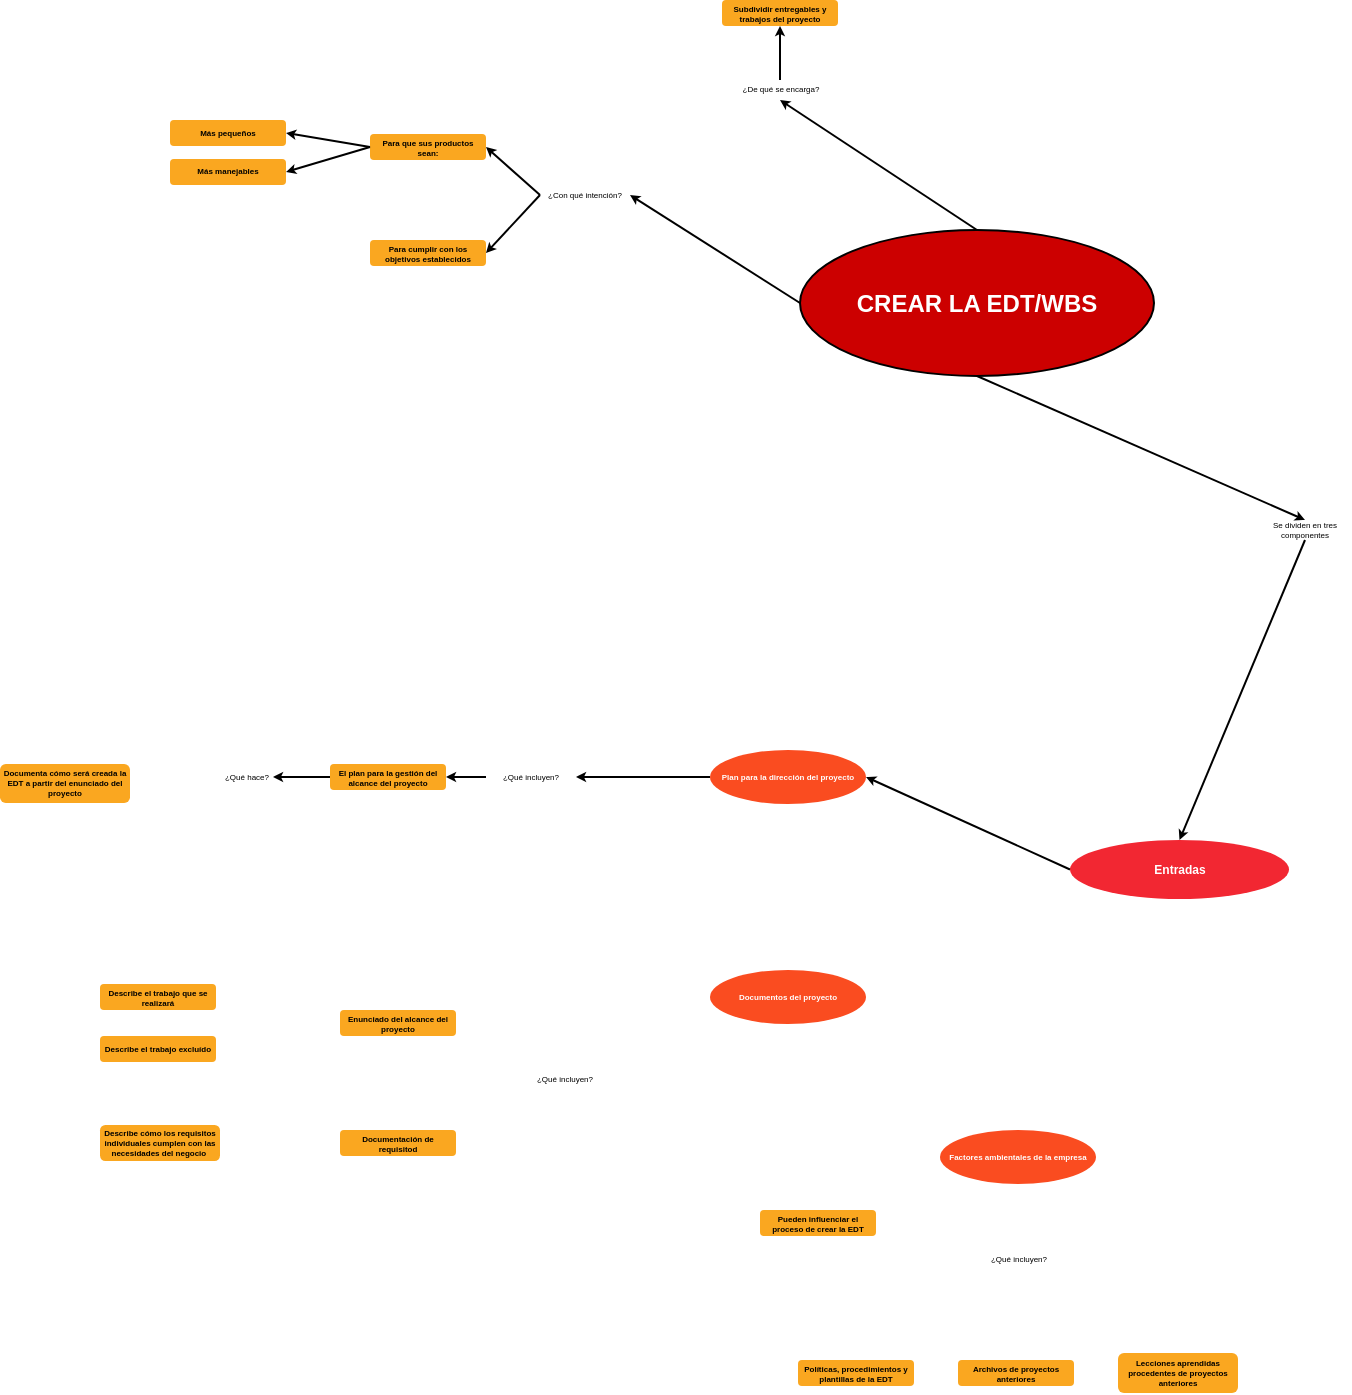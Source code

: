 <mxfile version="21.1.2" type="github">
  <diagram name="Página-1" id="yF_17WNMb-e9FdZoweoe">
    <mxGraphModel dx="259" dy="134" grid="1" gridSize="5" guides="1" tooltips="1" connect="1" arrows="1" fold="1" page="1" pageScale="1" pageWidth="2250" pageHeight="1450" math="0" shadow="0">
      <root>
        <mxCell id="0" />
        <mxCell id="1" parent="0" />
        <mxCell id="4fd5o5HvgM6I9_VGSMAm-2" value="&lt;p style=&quot;margin-top: 0pt; margin-bottom: 0pt; margin-left: 0in; direction: ltr; unicode-bidi: embed; word-break: normal;&quot;&gt;¿De qué se encarga?&lt;/p&gt;" style="text;html=1;strokeColor=none;fillColor=none;align=center;verticalAlign=middle;whiteSpace=wrap;rounded=0;fontSize=4;" vertex="1" parent="1">
          <mxGeometry x="377.5" y="180" width="45" height="10" as="geometry" />
        </mxCell>
        <mxCell id="4fd5o5HvgM6I9_VGSMAm-3" value="Subdividir entregables y trabajos del proyecto" style="rounded=1;whiteSpace=wrap;html=1;fontSize=4;fillColor=#FAA720;strokeColor=none;fontColor=#000000;fontStyle=1" vertex="1" parent="1">
          <mxGeometry x="371" y="140" width="58" height="13" as="geometry" />
        </mxCell>
        <mxCell id="4fd5o5HvgM6I9_VGSMAm-4" value="&lt;p style=&quot;margin-top: 0pt; margin-bottom: 0pt; margin-left: 0in; direction: ltr; unicode-bidi: embed; word-break: normal;&quot;&gt;¿Con qué intención?&lt;/p&gt;" style="text;html=1;strokeColor=none;fillColor=none;align=center;verticalAlign=middle;whiteSpace=wrap;rounded=0;fontSize=4;" vertex="1" parent="1">
          <mxGeometry x="280" y="232.5" width="45" height="10" as="geometry" />
        </mxCell>
        <mxCell id="4fd5o5HvgM6I9_VGSMAm-5" value="Para que sus productos sean:" style="rounded=1;whiteSpace=wrap;html=1;fontSize=4;fillColor=#FAA720;strokeColor=none;fontColor=#000000;fontStyle=1" vertex="1" parent="1">
          <mxGeometry x="195" y="207" width="58" height="13" as="geometry" />
        </mxCell>
        <mxCell id="4fd5o5HvgM6I9_VGSMAm-6" value="Más pequeños" style="rounded=1;whiteSpace=wrap;html=1;fontSize=4;fillColor=#FAA720;strokeColor=none;fontColor=#000000;fontStyle=1" vertex="1" parent="1">
          <mxGeometry x="95" y="200" width="58" height="13" as="geometry" />
        </mxCell>
        <mxCell id="4fd5o5HvgM6I9_VGSMAm-7" value="Más manejables" style="rounded=1;whiteSpace=wrap;html=1;fontSize=4;fillColor=#FAA720;strokeColor=none;fontColor=#000000;fontStyle=1" vertex="1" parent="1">
          <mxGeometry x="95" y="219.5" width="58" height="13" as="geometry" />
        </mxCell>
        <mxCell id="4fd5o5HvgM6I9_VGSMAm-8" value="Para cumplir con los objetivos establecidos" style="rounded=1;whiteSpace=wrap;html=1;fontSize=4;fillColor=#FAA720;strokeColor=none;fontColor=#000000;fontStyle=1" vertex="1" parent="1">
          <mxGeometry x="195" y="260" width="58" height="13" as="geometry" />
        </mxCell>
        <mxCell id="4fd5o5HvgM6I9_VGSMAm-9" value="&lt;p style=&quot;margin-top: 0pt; margin-bottom: 0pt; margin-left: 0in; direction: ltr; unicode-bidi: embed; word-break: normal;&quot;&gt;Se dividen en tres componentes&lt;/p&gt;" style="text;html=1;strokeColor=none;fillColor=none;align=center;verticalAlign=middle;whiteSpace=wrap;rounded=0;fontSize=4;" vertex="1" parent="1">
          <mxGeometry x="640" y="400" width="45" height="10" as="geometry" />
        </mxCell>
        <mxCell id="4fd5o5HvgM6I9_VGSMAm-10" value="&lt;b style=&quot;font-size: 6px;&quot;&gt;Entradas&lt;/b&gt;" style="ellipse;whiteSpace=wrap;html=1;verticalAlign=middle;labelBackgroundColor=none;fontColor=#ffffff;fillColor=#F22732;strokeColor=none;fontSize=6;" vertex="1" parent="1">
          <mxGeometry x="545" y="560" width="109.5" height="29.5" as="geometry" />
        </mxCell>
        <mxCell id="4fd5o5HvgM6I9_VGSMAm-11" value="CREAR LA EDT/WBS" style="ellipse;whiteSpace=wrap;html=1;fontStyle=1;fontColor=#ffffff;fillColor=#CC0000;" vertex="1" parent="1">
          <mxGeometry x="410" y="255" width="177" height="73" as="geometry" />
        </mxCell>
        <mxCell id="4fd5o5HvgM6I9_VGSMAm-12" value="&lt;b&gt;Plan para la dirección del proyecto&lt;/b&gt;" style="ellipse;whiteSpace=wrap;html=1;verticalAlign=middle;labelBackgroundColor=none;fontColor=#ffffff;fillColor=#FA4C20;strokeColor=none;fontSize=4;" vertex="1" parent="1">
          <mxGeometry x="365.0" y="515" width="78" height="27" as="geometry" />
        </mxCell>
        <mxCell id="4fd5o5HvgM6I9_VGSMAm-15" value="&lt;p style=&quot;margin-top: 0pt; margin-bottom: 0pt; margin-left: 0in; direction: ltr; unicode-bidi: embed; word-break: normal;&quot;&gt;¿Qué incluyen?&lt;/p&gt;" style="text;html=1;strokeColor=none;fillColor=none;align=center;verticalAlign=middle;whiteSpace=wrap;rounded=0;fontSize=4;" vertex="1" parent="1">
          <mxGeometry x="253" y="523.5" width="45" height="10" as="geometry" />
        </mxCell>
        <mxCell id="4fd5o5HvgM6I9_VGSMAm-16" value="El plan para la gestión del alcance del proyecto" style="rounded=1;whiteSpace=wrap;html=1;fontSize=4;fillColor=#FAA720;strokeColor=none;fontColor=#000000;fontStyle=1" vertex="1" parent="1">
          <mxGeometry x="175" y="522" width="58" height="13" as="geometry" />
        </mxCell>
        <mxCell id="4fd5o5HvgM6I9_VGSMAm-17" value="&lt;p style=&quot;margin-top: 0pt; margin-bottom: 0pt; margin-left: 0in; direction: ltr; unicode-bidi: embed; word-break: normal;&quot;&gt;¿Qué hace?&lt;/p&gt;" style="text;html=1;strokeColor=none;fillColor=none;align=center;verticalAlign=middle;whiteSpace=wrap;rounded=0;fontSize=4;" vertex="1" parent="1">
          <mxGeometry x="120" y="523.5" width="26.5" height="10" as="geometry" />
        </mxCell>
        <mxCell id="4fd5o5HvgM6I9_VGSMAm-18" value="Documenta cómo será creada la EDT a partir del enunciado del proyecto" style="rounded=1;whiteSpace=wrap;html=1;fontSize=4;fillColor=#FAA720;strokeColor=none;fontColor=#000000;fontStyle=1" vertex="1" parent="1">
          <mxGeometry x="10" y="522" width="65" height="19.5" as="geometry" />
        </mxCell>
        <mxCell id="4fd5o5HvgM6I9_VGSMAm-19" value="&lt;b&gt;Documentos del proyecto&lt;/b&gt;" style="ellipse;whiteSpace=wrap;html=1;verticalAlign=middle;labelBackgroundColor=none;fontColor=#ffffff;fillColor=#FA4C20;strokeColor=none;fontSize=4;" vertex="1" parent="1">
          <mxGeometry x="365.0" y="625" width="78" height="27" as="geometry" />
        </mxCell>
        <mxCell id="4fd5o5HvgM6I9_VGSMAm-20" value="&lt;p style=&quot;margin-top: 0pt; margin-bottom: 0pt; margin-left: 0in; direction: ltr; unicode-bidi: embed; word-break: normal;&quot;&gt;¿Qué incluyen?&lt;/p&gt;" style="text;html=1;strokeColor=none;fillColor=none;align=center;verticalAlign=middle;whiteSpace=wrap;rounded=0;fontSize=4;" vertex="1" parent="1">
          <mxGeometry x="270" y="675" width="45" height="10" as="geometry" />
        </mxCell>
        <mxCell id="4fd5o5HvgM6I9_VGSMAm-21" value="Enunciado del alcance del proyecto" style="rounded=1;whiteSpace=wrap;html=1;fontSize=4;fillColor=#FAA720;strokeColor=none;fontColor=#000000;fontStyle=1" vertex="1" parent="1">
          <mxGeometry x="180" y="645" width="58" height="13" as="geometry" />
        </mxCell>
        <mxCell id="4fd5o5HvgM6I9_VGSMAm-22" value="Documentación de requisitod" style="rounded=1;whiteSpace=wrap;html=1;fontSize=4;fillColor=#FAA720;strokeColor=none;fontColor=#000000;fontStyle=1" vertex="1" parent="1">
          <mxGeometry x="180" y="705" width="58" height="13" as="geometry" />
        </mxCell>
        <mxCell id="4fd5o5HvgM6I9_VGSMAm-23" value="Describe el trabajo que se realizará" style="rounded=1;whiteSpace=wrap;html=1;fontSize=4;fillColor=#FAA720;strokeColor=none;fontColor=#000000;fontStyle=1" vertex="1" parent="1">
          <mxGeometry x="60" y="632" width="58" height="13" as="geometry" />
        </mxCell>
        <mxCell id="4fd5o5HvgM6I9_VGSMAm-24" value="Describe el trabajo excluído" style="rounded=1;whiteSpace=wrap;html=1;fontSize=4;fillColor=#FAA720;strokeColor=none;fontColor=#000000;fontStyle=1" vertex="1" parent="1">
          <mxGeometry x="60" y="658" width="58" height="13" as="geometry" />
        </mxCell>
        <mxCell id="4fd5o5HvgM6I9_VGSMAm-25" value="Describe cómo los requisitos individuales cumplen con las necesidades del negocio&amp;nbsp;" style="rounded=1;whiteSpace=wrap;html=1;fontSize=4;fillColor=#FAA720;strokeColor=none;fontColor=#000000;fontStyle=1" vertex="1" parent="1">
          <mxGeometry x="60" y="702.5" width="60" height="18" as="geometry" />
        </mxCell>
        <mxCell id="4fd5o5HvgM6I9_VGSMAm-26" value="&lt;b&gt;Factores ambientales de la empresa&lt;/b&gt;" style="ellipse;whiteSpace=wrap;html=1;verticalAlign=middle;labelBackgroundColor=none;fontColor=#ffffff;fillColor=#FA4C20;strokeColor=none;fontSize=4;" vertex="1" parent="1">
          <mxGeometry x="480.0" y="705" width="78" height="27" as="geometry" />
        </mxCell>
        <mxCell id="4fd5o5HvgM6I9_VGSMAm-27" value="Pueden influenciar el proceso de crear la EDT" style="rounded=1;whiteSpace=wrap;html=1;fontSize=4;fillColor=#FAA720;strokeColor=none;fontColor=#000000;fontStyle=1" vertex="1" parent="1">
          <mxGeometry x="390" y="745" width="58" height="13" as="geometry" />
        </mxCell>
        <mxCell id="4fd5o5HvgM6I9_VGSMAm-28" value="&lt;p style=&quot;margin-top: 0pt; margin-bottom: 0pt; margin-left: 0in; direction: ltr; unicode-bidi: embed; word-break: normal;&quot;&gt;¿Qué incluyen?&lt;/p&gt;" style="text;html=1;strokeColor=none;fillColor=none;align=center;verticalAlign=middle;whiteSpace=wrap;rounded=0;fontSize=4;" vertex="1" parent="1">
          <mxGeometry x="496.5" y="765" width="45" height="10" as="geometry" />
        </mxCell>
        <mxCell id="4fd5o5HvgM6I9_VGSMAm-29" value="Políticas, procedimientos y plantillas de la EDT" style="rounded=1;whiteSpace=wrap;html=1;fontSize=4;fillColor=#FAA720;strokeColor=none;fontColor=#000000;fontStyle=1" vertex="1" parent="1">
          <mxGeometry x="409" y="820" width="58" height="13" as="geometry" />
        </mxCell>
        <mxCell id="4fd5o5HvgM6I9_VGSMAm-30" value="Archivos de proyectos anteriores" style="rounded=1;whiteSpace=wrap;html=1;fontSize=4;fillColor=#FAA720;strokeColor=none;fontColor=#000000;fontStyle=1" vertex="1" parent="1">
          <mxGeometry x="489" y="820" width="58" height="13" as="geometry" />
        </mxCell>
        <mxCell id="4fd5o5HvgM6I9_VGSMAm-31" value="Lecciones aprendidas procedentes de proyectos anteriores" style="rounded=1;whiteSpace=wrap;html=1;fontSize=4;fillColor=#FAA720;strokeColor=none;fontColor=#000000;fontStyle=1" vertex="1" parent="1">
          <mxGeometry x="569" y="816.5" width="60" height="20" as="geometry" />
        </mxCell>
        <mxCell id="4fd5o5HvgM6I9_VGSMAm-32" value="" style="endArrow=classic;html=1;rounded=0;endSize=2;exitX=0.5;exitY=0;exitDx=0;exitDy=0;entryX=0.5;entryY=1;entryDx=0;entryDy=0;" edge="1" parent="1" source="4fd5o5HvgM6I9_VGSMAm-11" target="4fd5o5HvgM6I9_VGSMAm-2">
          <mxGeometry width="50" height="50" relative="1" as="geometry">
            <mxPoint x="576" y="226" as="sourcePoint" />
            <mxPoint x="462" y="187" as="targetPoint" />
          </mxGeometry>
        </mxCell>
        <mxCell id="4fd5o5HvgM6I9_VGSMAm-33" value="" style="endArrow=classic;html=1;rounded=0;endSize=2;exitX=0.5;exitY=0;exitDx=0;exitDy=0;entryX=0.5;entryY=1;entryDx=0;entryDy=0;" edge="1" parent="1" source="4fd5o5HvgM6I9_VGSMAm-2" target="4fd5o5HvgM6I9_VGSMAm-3">
          <mxGeometry width="50" height="50" relative="1" as="geometry">
            <mxPoint x="521.5" y="242.5" as="sourcePoint" />
            <mxPoint x="422.5" y="177.5" as="targetPoint" />
          </mxGeometry>
        </mxCell>
        <mxCell id="4fd5o5HvgM6I9_VGSMAm-34" value="" style="endArrow=classic;html=1;rounded=0;endSize=2;exitX=0;exitY=0.5;exitDx=0;exitDy=0;entryX=1;entryY=0.5;entryDx=0;entryDy=0;" edge="1" parent="1" source="4fd5o5HvgM6I9_VGSMAm-11" target="4fd5o5HvgM6I9_VGSMAm-4">
          <mxGeometry width="50" height="50" relative="1" as="geometry">
            <mxPoint x="377.5" y="246.5" as="sourcePoint" />
            <mxPoint x="377.5" y="219.5" as="targetPoint" />
          </mxGeometry>
        </mxCell>
        <mxCell id="4fd5o5HvgM6I9_VGSMAm-35" value="" style="endArrow=classic;html=1;rounded=0;endSize=2;exitX=0;exitY=0.5;exitDx=0;exitDy=0;entryX=1;entryY=0.5;entryDx=0;entryDy=0;" edge="1" parent="1" source="4fd5o5HvgM6I9_VGSMAm-4" target="4fd5o5HvgM6I9_VGSMAm-5">
          <mxGeometry width="50" height="50" relative="1" as="geometry">
            <mxPoint x="415" y="297" as="sourcePoint" />
            <mxPoint x="330" y="243" as="targetPoint" />
          </mxGeometry>
        </mxCell>
        <mxCell id="4fd5o5HvgM6I9_VGSMAm-36" value="" style="endArrow=classic;html=1;rounded=0;endSize=2;exitX=0;exitY=0.5;exitDx=0;exitDy=0;entryX=1;entryY=0.5;entryDx=0;entryDy=0;" edge="1" parent="1" source="4fd5o5HvgM6I9_VGSMAm-4" target="4fd5o5HvgM6I9_VGSMAm-8">
          <mxGeometry width="50" height="50" relative="1" as="geometry">
            <mxPoint x="285" y="243" as="sourcePoint" />
            <mxPoint x="258" y="219" as="targetPoint" />
          </mxGeometry>
        </mxCell>
        <mxCell id="4fd5o5HvgM6I9_VGSMAm-37" value="" style="endArrow=classic;html=1;rounded=0;endSize=2;exitX=0;exitY=0.5;exitDx=0;exitDy=0;entryX=1;entryY=0.5;entryDx=0;entryDy=0;" edge="1" parent="1" source="4fd5o5HvgM6I9_VGSMAm-5" target="4fd5o5HvgM6I9_VGSMAm-7">
          <mxGeometry width="50" height="50" relative="1" as="geometry">
            <mxPoint x="285" y="243" as="sourcePoint" />
            <mxPoint x="258" y="272" as="targetPoint" />
          </mxGeometry>
        </mxCell>
        <mxCell id="4fd5o5HvgM6I9_VGSMAm-38" value="" style="endArrow=classic;html=1;rounded=0;endSize=2;exitX=0;exitY=0.5;exitDx=0;exitDy=0;entryX=1;entryY=0.5;entryDx=0;entryDy=0;" edge="1" parent="1" source="4fd5o5HvgM6I9_VGSMAm-5" target="4fd5o5HvgM6I9_VGSMAm-6">
          <mxGeometry width="50" height="50" relative="1" as="geometry">
            <mxPoint x="200" y="219" as="sourcePoint" />
            <mxPoint x="158" y="231" as="targetPoint" />
          </mxGeometry>
        </mxCell>
        <mxCell id="4fd5o5HvgM6I9_VGSMAm-39" value="" style="endArrow=classic;html=1;rounded=0;endSize=2;exitX=0.5;exitY=1;exitDx=0;exitDy=0;entryX=0.5;entryY=0;entryDx=0;entryDy=0;" edge="1" parent="1" source="4fd5o5HvgM6I9_VGSMAm-11" target="4fd5o5HvgM6I9_VGSMAm-9">
          <mxGeometry width="50" height="50" relative="1" as="geometry">
            <mxPoint x="611" y="370" as="sourcePoint" />
            <mxPoint x="569" y="382" as="targetPoint" />
          </mxGeometry>
        </mxCell>
        <mxCell id="4fd5o5HvgM6I9_VGSMAm-40" value="" style="endArrow=classic;html=1;rounded=0;endSize=2;exitX=0.5;exitY=1;exitDx=0;exitDy=0;entryX=0.5;entryY=0;entryDx=0;entryDy=0;" edge="1" parent="1" source="4fd5o5HvgM6I9_VGSMAm-9" target="4fd5o5HvgM6I9_VGSMAm-10">
          <mxGeometry width="50" height="50" relative="1" as="geometry">
            <mxPoint x="541.5" y="446.5" as="sourcePoint" />
            <mxPoint x="705.5" y="518.5" as="targetPoint" />
          </mxGeometry>
        </mxCell>
        <mxCell id="4fd5o5HvgM6I9_VGSMAm-41" value="" style="endArrow=classic;html=1;rounded=0;endSize=2;exitX=0;exitY=0.5;exitDx=0;exitDy=0;entryX=1;entryY=0.5;entryDx=0;entryDy=0;" edge="1" parent="1" source="4fd5o5HvgM6I9_VGSMAm-10" target="4fd5o5HvgM6I9_VGSMAm-12">
          <mxGeometry width="50" height="50" relative="1" as="geometry">
            <mxPoint x="538" y="410" as="sourcePoint" />
            <mxPoint x="475" y="560" as="targetPoint" />
          </mxGeometry>
        </mxCell>
        <mxCell id="4fd5o5HvgM6I9_VGSMAm-42" value="" style="endArrow=classic;html=1;rounded=0;endSize=2;exitX=0;exitY=0.5;exitDx=0;exitDy=0;entryX=1;entryY=0.5;entryDx=0;entryDy=0;" edge="1" parent="1" source="4fd5o5HvgM6I9_VGSMAm-12" target="4fd5o5HvgM6I9_VGSMAm-15">
          <mxGeometry width="50" height="50" relative="1" as="geometry">
            <mxPoint x="390" y="607" as="sourcePoint" />
            <mxPoint x="288" y="560" as="targetPoint" />
          </mxGeometry>
        </mxCell>
        <mxCell id="4fd5o5HvgM6I9_VGSMAm-43" value="" style="endArrow=classic;html=1;rounded=0;endSize=2;exitX=0;exitY=0.5;exitDx=0;exitDy=0;entryX=1;entryY=0.5;entryDx=0;entryDy=0;" edge="1" parent="1" source="4fd5o5HvgM6I9_VGSMAm-15" target="4fd5o5HvgM6I9_VGSMAm-16">
          <mxGeometry width="50" height="50" relative="1" as="geometry">
            <mxPoint x="300" y="575" as="sourcePoint" />
            <mxPoint x="233" y="575" as="targetPoint" />
          </mxGeometry>
        </mxCell>
        <mxCell id="4fd5o5HvgM6I9_VGSMAm-44" value="" style="endArrow=classic;html=1;rounded=0;endSize=2;exitX=0;exitY=0.5;exitDx=0;exitDy=0;entryX=1;entryY=0.5;entryDx=0;entryDy=0;" edge="1" parent="1" source="4fd5o5HvgM6I9_VGSMAm-16" target="4fd5o5HvgM6I9_VGSMAm-17">
          <mxGeometry width="50" height="50" relative="1" as="geometry">
            <mxPoint x="153" y="551" as="sourcePoint" />
            <mxPoint x="133" y="550" as="targetPoint" />
          </mxGeometry>
        </mxCell>
      </root>
    </mxGraphModel>
  </diagram>
</mxfile>
